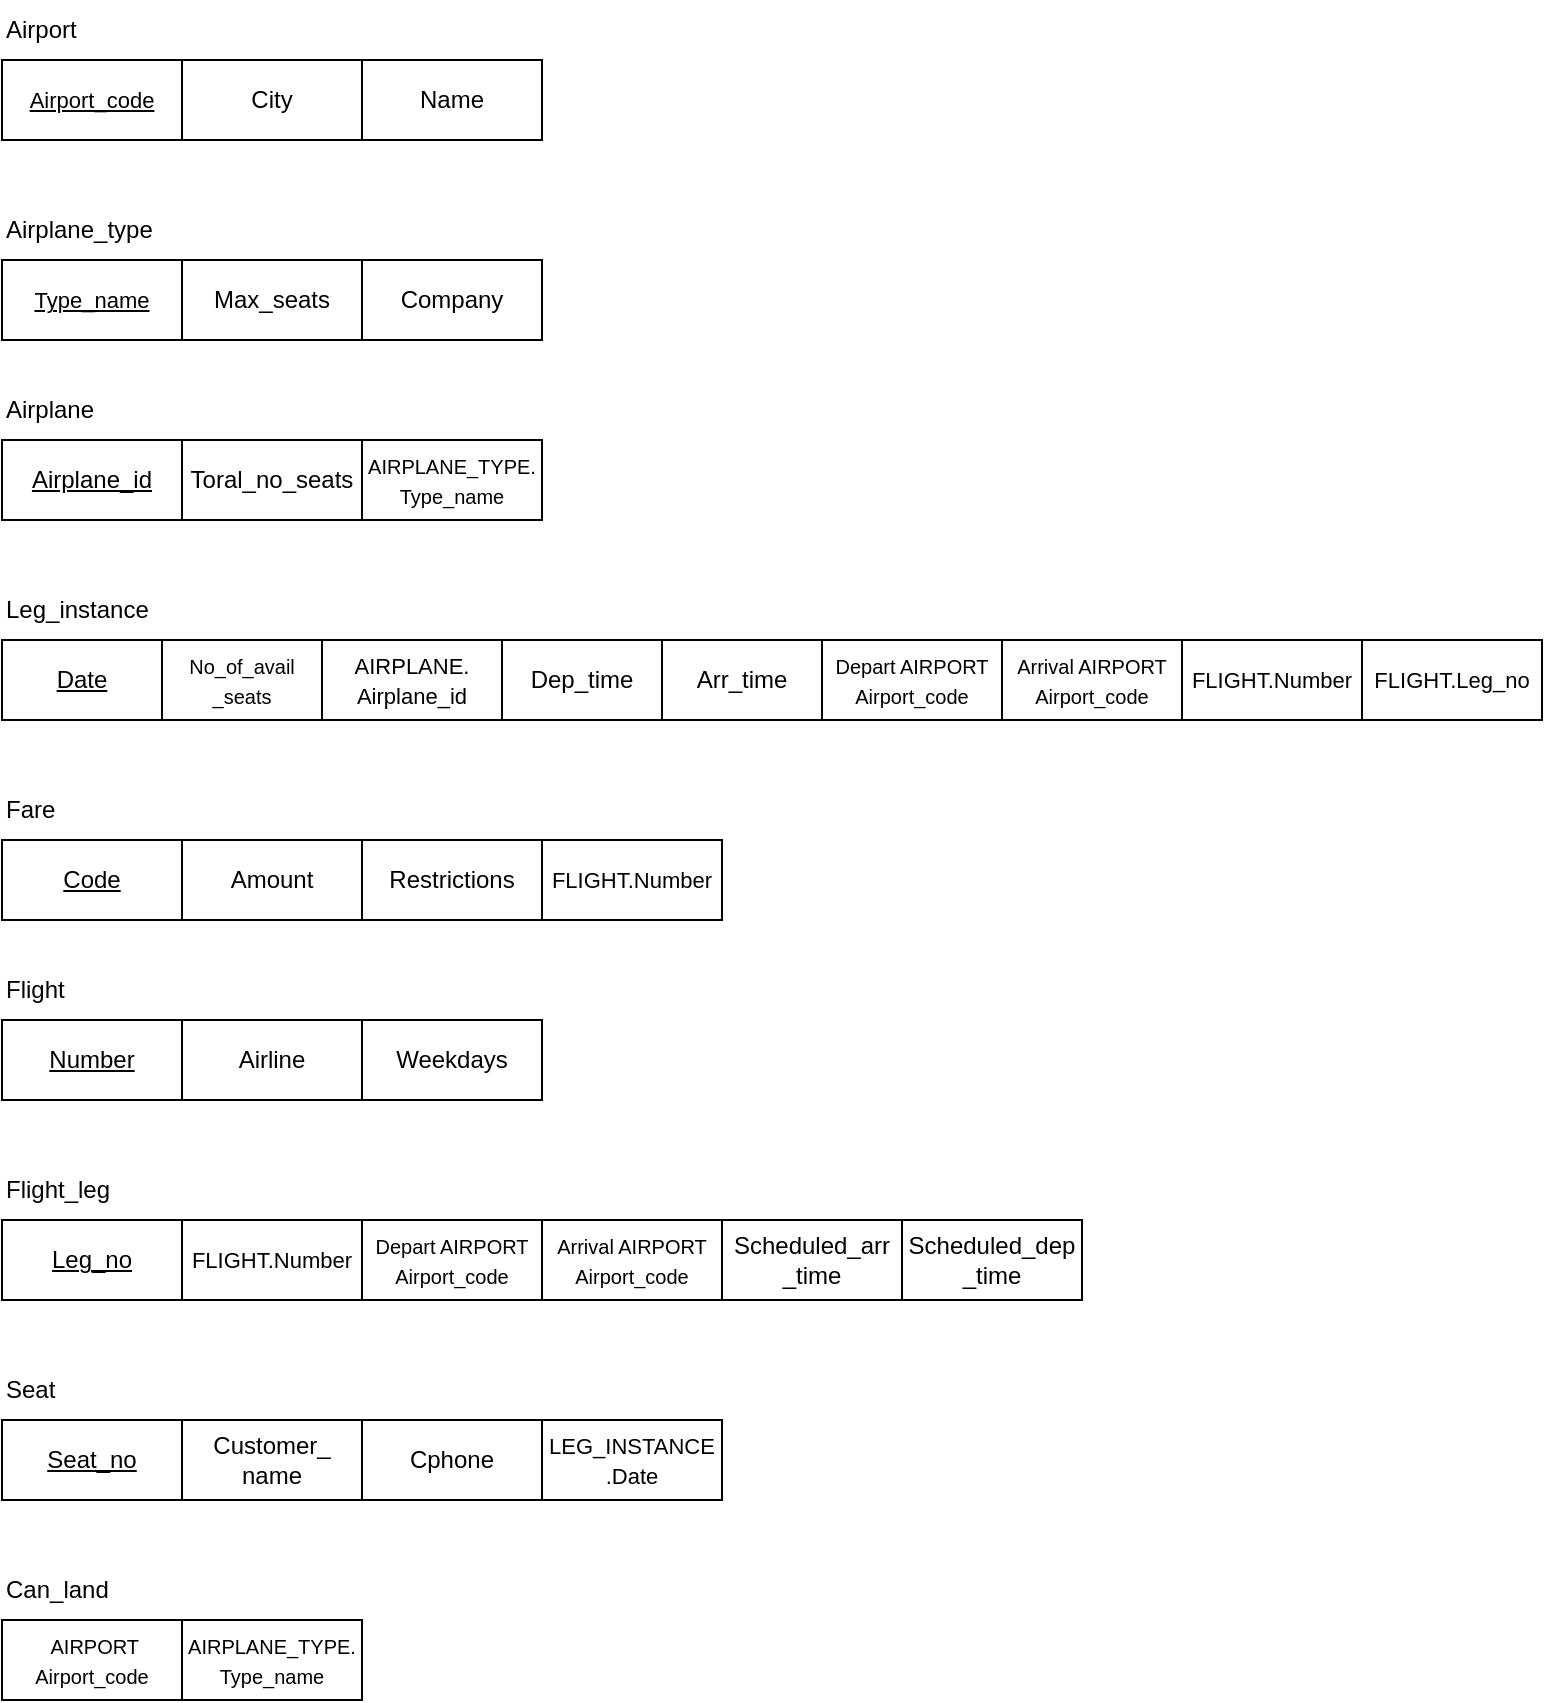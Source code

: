 <mxfile version="24.0.2" type="github">
  <diagram name="Página-1" id="2_WOX7FnMg_eUjWQ_aEJ">
    <mxGraphModel dx="867" dy="593" grid="1" gridSize="10" guides="1" tooltips="1" connect="1" arrows="1" fold="1" page="1" pageScale="1" pageWidth="827" pageHeight="1169" math="0" shadow="0">
      <root>
        <mxCell id="0" />
        <mxCell id="1" parent="0" />
        <mxCell id="GT8kRJstvFUQp1vNYufc-23" value="&lt;font style=&quot;font-size: 11px;&quot;&gt;&lt;u&gt;Airport_code&lt;/u&gt;&lt;/font&gt;" style="whiteSpace=wrap;html=1;align=center;" vertex="1" parent="1">
          <mxGeometry x="30" y="70" width="90" height="40" as="geometry" />
        </mxCell>
        <mxCell id="GT8kRJstvFUQp1vNYufc-24" value="City" style="whiteSpace=wrap;html=1;align=center;" vertex="1" parent="1">
          <mxGeometry x="120" y="70" width="90" height="40" as="geometry" />
        </mxCell>
        <mxCell id="GT8kRJstvFUQp1vNYufc-25" value="Name" style="whiteSpace=wrap;html=1;align=center;" vertex="1" parent="1">
          <mxGeometry x="210" y="70" width="90" height="40" as="geometry" />
        </mxCell>
        <mxCell id="GT8kRJstvFUQp1vNYufc-27" value="Airport" style="text;html=1;align=left;verticalAlign=middle;whiteSpace=wrap;rounded=0;" vertex="1" parent="1">
          <mxGeometry x="30" y="40" width="60" height="30" as="geometry" />
        </mxCell>
        <mxCell id="GT8kRJstvFUQp1vNYufc-29" value="&lt;font style=&quot;font-size: 11px;&quot;&gt;&lt;u&gt;Type_name&lt;/u&gt;&lt;/font&gt;" style="whiteSpace=wrap;html=1;align=center;" vertex="1" parent="1">
          <mxGeometry x="30" y="170" width="90" height="40" as="geometry" />
        </mxCell>
        <mxCell id="GT8kRJstvFUQp1vNYufc-30" value="Max_seats" style="whiteSpace=wrap;html=1;align=center;" vertex="1" parent="1">
          <mxGeometry x="120" y="170" width="90" height="40" as="geometry" />
        </mxCell>
        <mxCell id="GT8kRJstvFUQp1vNYufc-31" value="Company" style="whiteSpace=wrap;html=1;align=center;" vertex="1" parent="1">
          <mxGeometry x="210" y="170" width="90" height="40" as="geometry" />
        </mxCell>
        <mxCell id="GT8kRJstvFUQp1vNYufc-32" value="Airplane" style="text;html=1;align=left;verticalAlign=middle;whiteSpace=wrap;rounded=0;" vertex="1" parent="1">
          <mxGeometry x="30" y="230" width="80" height="30" as="geometry" />
        </mxCell>
        <mxCell id="GT8kRJstvFUQp1vNYufc-34" value="&lt;u&gt;Airplane_id&lt;/u&gt;" style="whiteSpace=wrap;html=1;align=center;" vertex="1" parent="1">
          <mxGeometry x="30" y="260" width="90" height="40" as="geometry" />
        </mxCell>
        <mxCell id="GT8kRJstvFUQp1vNYufc-35" value="Toral_no_seats" style="whiteSpace=wrap;html=1;align=center;" vertex="1" parent="1">
          <mxGeometry x="120" y="260" width="90" height="40" as="geometry" />
        </mxCell>
        <mxCell id="GT8kRJstvFUQp1vNYufc-36" value="&lt;font style=&quot;font-size: 10px;&quot;&gt;AIRPLANE_TYPE.&lt;br&gt;Type_name&lt;/font&gt;" style="whiteSpace=wrap;html=1;align=center;" vertex="1" parent="1">
          <mxGeometry x="210" y="260" width="90" height="40" as="geometry" />
        </mxCell>
        <mxCell id="GT8kRJstvFUQp1vNYufc-37" value="Airplane_type" style="text;html=1;align=left;verticalAlign=middle;whiteSpace=wrap;rounded=0;" vertex="1" parent="1">
          <mxGeometry x="30" y="140" width="80" height="30" as="geometry" />
        </mxCell>
        <mxCell id="GT8kRJstvFUQp1vNYufc-38" value="&lt;u&gt;Date&lt;/u&gt;" style="whiteSpace=wrap;html=1;align=center;" vertex="1" parent="1">
          <mxGeometry x="30" y="360" width="80" height="40" as="geometry" />
        </mxCell>
        <mxCell id="GT8kRJstvFUQp1vNYufc-39" value="&lt;span style=&quot;font-size: 10px;&quot;&gt;Arrival AIRPORT&lt;/span&gt;&lt;br style=&quot;font-size: 10px;&quot;&gt;&lt;span style=&quot;font-size: 10px;&quot;&gt;Airport_code&lt;/span&gt;" style="whiteSpace=wrap;html=1;align=center;" vertex="1" parent="1">
          <mxGeometry x="530" y="360" width="90" height="40" as="geometry" />
        </mxCell>
        <mxCell id="GT8kRJstvFUQp1vNYufc-40" value="&lt;font style=&quot;font-size: 10px;&quot;&gt;Depart AIRPORT&lt;br&gt;Airport_code&lt;/font&gt;" style="whiteSpace=wrap;html=1;align=center;" vertex="1" parent="1">
          <mxGeometry x="440" y="360" width="90" height="40" as="geometry" />
        </mxCell>
        <mxCell id="GT8kRJstvFUQp1vNYufc-41" value="Arr_time" style="whiteSpace=wrap;html=1;align=center;" vertex="1" parent="1">
          <mxGeometry x="360" y="360" width="80" height="40" as="geometry" />
        </mxCell>
        <mxCell id="GT8kRJstvFUQp1vNYufc-42" value="Dep_time" style="whiteSpace=wrap;html=1;align=center;" vertex="1" parent="1">
          <mxGeometry x="280" y="360" width="80" height="40" as="geometry" />
        </mxCell>
        <mxCell id="GT8kRJstvFUQp1vNYufc-43" value="&lt;font style=&quot;font-size: 11px;&quot;&gt;AIRPLANE.&lt;br&gt;Airplane_id&lt;/font&gt;" style="whiteSpace=wrap;html=1;align=center;" vertex="1" parent="1">
          <mxGeometry x="190" y="360" width="90" height="40" as="geometry" />
        </mxCell>
        <mxCell id="GT8kRJstvFUQp1vNYufc-44" value="&lt;font style=&quot;font-size: 10px;&quot;&gt;No_of_avail&lt;br&gt;_seats&lt;/font&gt;" style="whiteSpace=wrap;html=1;align=center;" vertex="1" parent="1">
          <mxGeometry x="110" y="360" width="80" height="40" as="geometry" />
        </mxCell>
        <mxCell id="GT8kRJstvFUQp1vNYufc-45" value="&lt;font style=&quot;font-size: 11px;&quot;&gt;FLIGHT.Number&lt;/font&gt;" style="whiteSpace=wrap;html=1;align=center;" vertex="1" parent="1">
          <mxGeometry x="620" y="360" width="90" height="40" as="geometry" />
        </mxCell>
        <mxCell id="GT8kRJstvFUQp1vNYufc-48" value="Fare" style="text;html=1;align=left;verticalAlign=middle;whiteSpace=wrap;rounded=0;" vertex="1" parent="1">
          <mxGeometry x="30" y="430" width="80" height="30" as="geometry" />
        </mxCell>
        <mxCell id="GT8kRJstvFUQp1vNYufc-50" value="&lt;font style=&quot;font-size: 11px;&quot;&gt;FLIGHT.Leg_no&lt;/font&gt;" style="whiteSpace=wrap;html=1;align=center;" vertex="1" parent="1">
          <mxGeometry x="710" y="360" width="90" height="40" as="geometry" />
        </mxCell>
        <mxCell id="GT8kRJstvFUQp1vNYufc-51" value="Leg_instance" style="text;html=1;align=left;verticalAlign=middle;whiteSpace=wrap;rounded=0;" vertex="1" parent="1">
          <mxGeometry x="30" y="330" width="80" height="30" as="geometry" />
        </mxCell>
        <mxCell id="GT8kRJstvFUQp1vNYufc-52" value="&lt;u&gt;Code&lt;/u&gt;" style="whiteSpace=wrap;html=1;align=center;" vertex="1" parent="1">
          <mxGeometry x="30" y="460" width="90" height="40" as="geometry" />
        </mxCell>
        <mxCell id="GT8kRJstvFUQp1vNYufc-53" value="Amount" style="whiteSpace=wrap;html=1;align=center;" vertex="1" parent="1">
          <mxGeometry x="120" y="460" width="90" height="40" as="geometry" />
        </mxCell>
        <mxCell id="GT8kRJstvFUQp1vNYufc-54" value="Restrictions" style="whiteSpace=wrap;html=1;align=center;" vertex="1" parent="1">
          <mxGeometry x="210" y="460" width="90" height="40" as="geometry" />
        </mxCell>
        <mxCell id="GT8kRJstvFUQp1vNYufc-55" value="&lt;font style=&quot;font-size: 11px;&quot;&gt;FLIGHT.Number&lt;/font&gt;" style="whiteSpace=wrap;html=1;align=center;" vertex="1" parent="1">
          <mxGeometry x="300" y="460" width="90" height="40" as="geometry" />
        </mxCell>
        <mxCell id="GT8kRJstvFUQp1vNYufc-56" value="Flight" style="text;html=1;align=left;verticalAlign=middle;whiteSpace=wrap;rounded=0;" vertex="1" parent="1">
          <mxGeometry x="30" y="520" width="80" height="30" as="geometry" />
        </mxCell>
        <mxCell id="GT8kRJstvFUQp1vNYufc-57" value="&lt;u&gt;Number&lt;/u&gt;" style="whiteSpace=wrap;html=1;align=center;" vertex="1" parent="1">
          <mxGeometry x="30" y="550" width="90" height="40" as="geometry" />
        </mxCell>
        <mxCell id="GT8kRJstvFUQp1vNYufc-58" value="Airline" style="whiteSpace=wrap;html=1;align=center;" vertex="1" parent="1">
          <mxGeometry x="120" y="550" width="90" height="40" as="geometry" />
        </mxCell>
        <mxCell id="GT8kRJstvFUQp1vNYufc-59" value="Weekdays" style="whiteSpace=wrap;html=1;align=center;" vertex="1" parent="1">
          <mxGeometry x="210" y="550" width="90" height="40" as="geometry" />
        </mxCell>
        <mxCell id="GT8kRJstvFUQp1vNYufc-60" value="&lt;u&gt;Leg_no&lt;/u&gt;" style="whiteSpace=wrap;html=1;align=center;" vertex="1" parent="1">
          <mxGeometry x="30" y="650" width="90" height="40" as="geometry" />
        </mxCell>
        <mxCell id="GT8kRJstvFUQp1vNYufc-63" value="Flight_leg" style="text;html=1;align=left;verticalAlign=middle;whiteSpace=wrap;rounded=0;" vertex="1" parent="1">
          <mxGeometry x="30" y="620" width="80" height="30" as="geometry" />
        </mxCell>
        <mxCell id="GT8kRJstvFUQp1vNYufc-64" value="&lt;font style=&quot;font-size: 11px;&quot;&gt;FLIGHT.Number&lt;/font&gt;" style="whiteSpace=wrap;html=1;align=center;" vertex="1" parent="1">
          <mxGeometry x="120" y="650" width="90" height="40" as="geometry" />
        </mxCell>
        <mxCell id="GT8kRJstvFUQp1vNYufc-65" value="&lt;font style=&quot;font-size: 10px;&quot;&gt;Depart AIRPORT&lt;br&gt;Airport_code&lt;/font&gt;" style="whiteSpace=wrap;html=1;align=center;" vertex="1" parent="1">
          <mxGeometry x="210" y="650" width="90" height="40" as="geometry" />
        </mxCell>
        <mxCell id="GT8kRJstvFUQp1vNYufc-66" value="&lt;span style=&quot;font-size: 10px;&quot;&gt;Arrival AIRPORT&lt;/span&gt;&lt;br style=&quot;font-size: 10px;&quot;&gt;&lt;span style=&quot;font-size: 10px;&quot;&gt;Airport_code&lt;/span&gt;" style="whiteSpace=wrap;html=1;align=center;" vertex="1" parent="1">
          <mxGeometry x="300" y="650" width="90" height="40" as="geometry" />
        </mxCell>
        <mxCell id="GT8kRJstvFUQp1vNYufc-68" value="Scheduled_arr&lt;br&gt;_time" style="whiteSpace=wrap;html=1;align=center;" vertex="1" parent="1">
          <mxGeometry x="390" y="650" width="90" height="40" as="geometry" />
        </mxCell>
        <mxCell id="GT8kRJstvFUQp1vNYufc-69" value="Scheduled_dep&lt;br&gt;_time" style="whiteSpace=wrap;html=1;align=center;" vertex="1" parent="1">
          <mxGeometry x="480" y="650" width="90" height="40" as="geometry" />
        </mxCell>
        <mxCell id="GT8kRJstvFUQp1vNYufc-70" value="Seat" style="text;html=1;align=left;verticalAlign=middle;whiteSpace=wrap;rounded=0;" vertex="1" parent="1">
          <mxGeometry x="30" y="720" width="80" height="30" as="geometry" />
        </mxCell>
        <mxCell id="GT8kRJstvFUQp1vNYufc-71" value="&lt;u&gt;Seat_no&lt;/u&gt;" style="whiteSpace=wrap;html=1;align=center;" vertex="1" parent="1">
          <mxGeometry x="30" y="750" width="90" height="40" as="geometry" />
        </mxCell>
        <mxCell id="GT8kRJstvFUQp1vNYufc-72" value="Customer_&lt;br&gt;name" style="whiteSpace=wrap;html=1;align=center;" vertex="1" parent="1">
          <mxGeometry x="120" y="750" width="90" height="40" as="geometry" />
        </mxCell>
        <mxCell id="GT8kRJstvFUQp1vNYufc-73" value="Cphone" style="whiteSpace=wrap;html=1;align=center;" vertex="1" parent="1">
          <mxGeometry x="210" y="750" width="90" height="40" as="geometry" />
        </mxCell>
        <mxCell id="GT8kRJstvFUQp1vNYufc-75" value="&lt;font style=&quot;font-size: 11px;&quot;&gt;LEG_INSTANCE&lt;br&gt;.Date&lt;/font&gt;" style="whiteSpace=wrap;html=1;align=center;" vertex="1" parent="1">
          <mxGeometry x="300" y="750" width="90" height="40" as="geometry" />
        </mxCell>
        <mxCell id="GT8kRJstvFUQp1vNYufc-76" value="Can_land" style="text;html=1;align=left;verticalAlign=middle;whiteSpace=wrap;rounded=0;" vertex="1" parent="1">
          <mxGeometry x="30" y="820" width="80" height="30" as="geometry" />
        </mxCell>
        <mxCell id="GT8kRJstvFUQp1vNYufc-78" value="&lt;font style=&quot;font-size: 10px;&quot;&gt;&amp;nbsp;AIRPORT&lt;br&gt;Airport_code&lt;/font&gt;" style="whiteSpace=wrap;html=1;align=center;" vertex="1" parent="1">
          <mxGeometry x="30" y="850" width="90" height="40" as="geometry" />
        </mxCell>
        <mxCell id="GT8kRJstvFUQp1vNYufc-79" value="&lt;font style=&quot;font-size: 10px;&quot;&gt;AIRPLANE_TYPE.&lt;br&gt;Type_name&lt;/font&gt;" style="whiteSpace=wrap;html=1;align=center;" vertex="1" parent="1">
          <mxGeometry x="120" y="850" width="90" height="40" as="geometry" />
        </mxCell>
      </root>
    </mxGraphModel>
  </diagram>
</mxfile>
